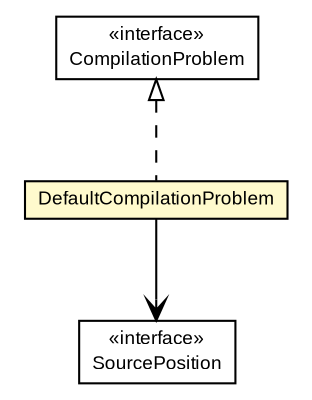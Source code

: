 #!/usr/local/bin/dot
#
# Class diagram 
# Generated by UMLGraph version R5_6-24-gf6e263 (http://www.umlgraph.org/)
#

digraph G {
	edge [fontname="arial",fontsize=10,labelfontname="arial",labelfontsize=10];
	node [fontname="arial",fontsize=10,shape=plaintext];
	nodesep=0.25;
	ranksep=0.5;
	// com.google.code.sbt.compiler.api.SourcePosition
	c153 [label=<<table title="com.google.code.sbt.compiler.api.SourcePosition" border="0" cellborder="1" cellspacing="0" cellpadding="2" port="p" href="./SourcePosition.html">
		<tr><td><table border="0" cellspacing="0" cellpadding="1">
<tr><td align="center" balign="center"> &#171;interface&#187; </td></tr>
<tr><td align="center" balign="center"> SourcePosition </td></tr>
		</table></td></tr>
		</table>>, URL="./SourcePosition.html", fontname="arial", fontcolor="black", fontsize=9.0];
	// com.google.code.sbt.compiler.api.DefaultCompilationProblem
	c155 [label=<<table title="com.google.code.sbt.compiler.api.DefaultCompilationProblem" border="0" cellborder="1" cellspacing="0" cellpadding="2" port="p" bgcolor="lemonChiffon" href="./DefaultCompilationProblem.html">
		<tr><td><table border="0" cellspacing="0" cellpadding="1">
<tr><td align="center" balign="center"> DefaultCompilationProblem </td></tr>
		</table></td></tr>
		</table>>, URL="./DefaultCompilationProblem.html", fontname="arial", fontcolor="black", fontsize=9.0];
	// com.google.code.sbt.compiler.api.CompilationProblem
	c161 [label=<<table title="com.google.code.sbt.compiler.api.CompilationProblem" border="0" cellborder="1" cellspacing="0" cellpadding="2" port="p" href="./CompilationProblem.html">
		<tr><td><table border="0" cellspacing="0" cellpadding="1">
<tr><td align="center" balign="center"> &#171;interface&#187; </td></tr>
<tr><td align="center" balign="center"> CompilationProblem </td></tr>
		</table></td></tr>
		</table>>, URL="./CompilationProblem.html", fontname="arial", fontcolor="black", fontsize=9.0];
	//com.google.code.sbt.compiler.api.DefaultCompilationProblem implements com.google.code.sbt.compiler.api.CompilationProblem
	c161:p -> c155:p [dir=back,arrowtail=empty,style=dashed];
	// com.google.code.sbt.compiler.api.DefaultCompilationProblem NAVASSOC com.google.code.sbt.compiler.api.SourcePosition
	c155:p -> c153:p [taillabel="", label="", headlabel="", fontname="arial", fontcolor="black", fontsize=10.0, color="black", arrowhead=open];
}

